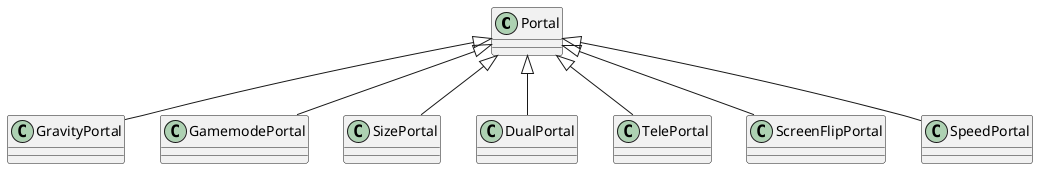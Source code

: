 @startuml Geometry Dash Hierarchy

'Portals
class Portal
class GravityPortal
class GamemodePortal
class SizePortal
class DualPortal
class TelePortal
class ScreenFlipPortal
class SpeedPortal

Portal <|-- GravityPortal
Portal <|-- GamemodePortal
Portal <|-- SizePortal
Portal <|-- DualPortal
Portal <|-- TelePortal
Portal <|-- ScreenFlipPortal
Portal <|-- SpeedPortal
@enduml